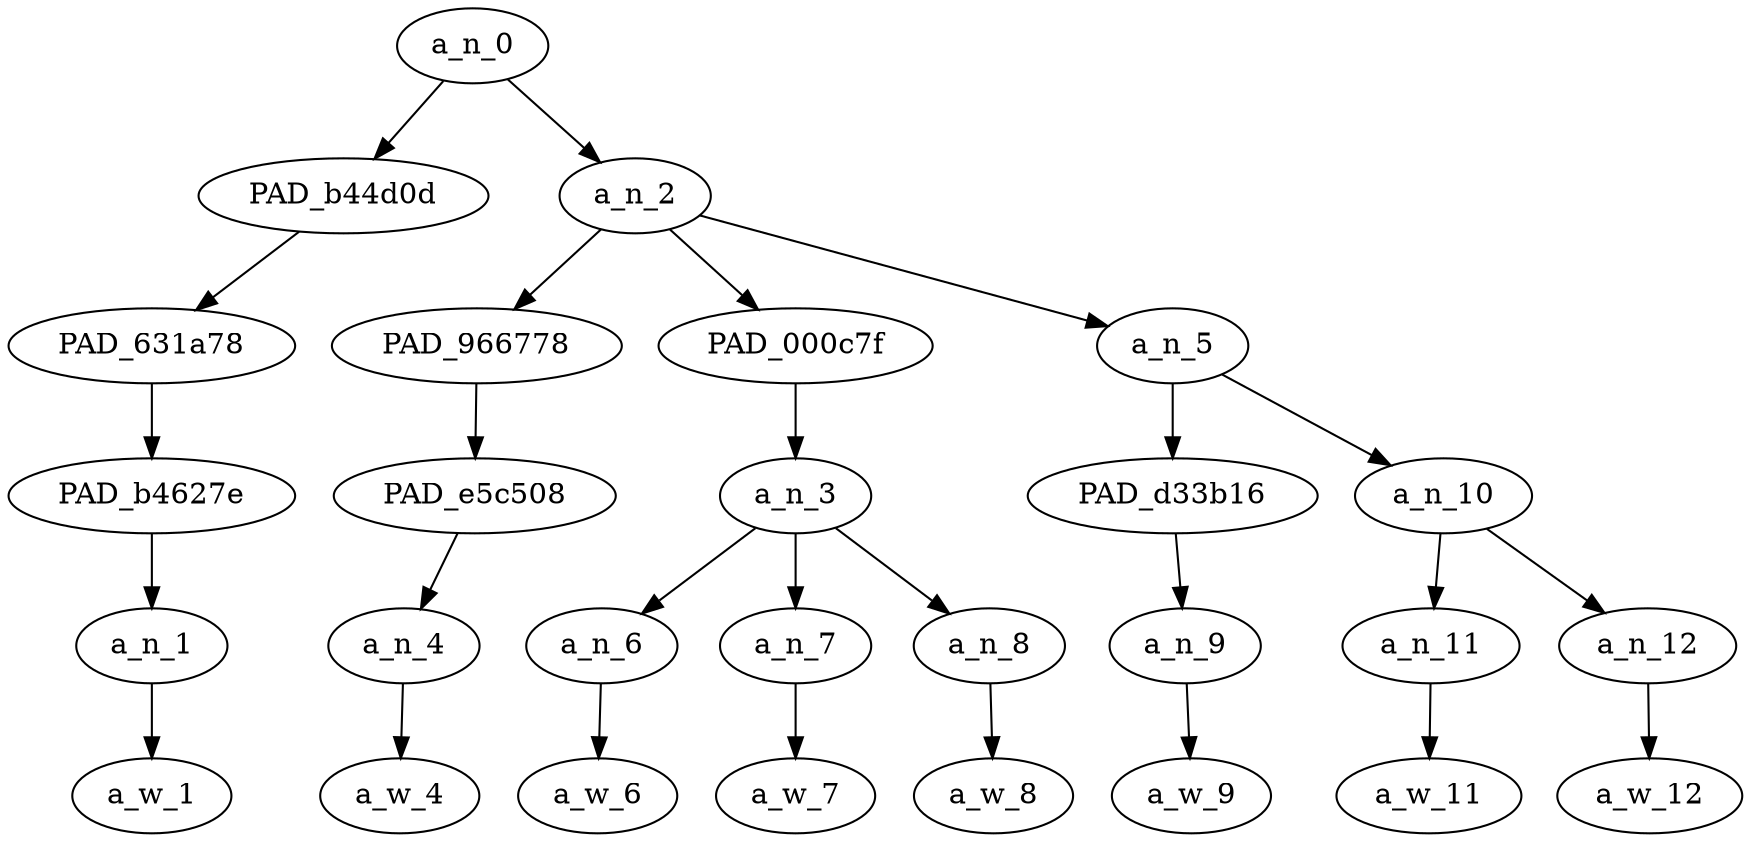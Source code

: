 strict digraph "" {
	a_n_0	[div_dir=1,
		index=0,
		level=5,
		pos="1.9583333333333333,5!",
		text_span="[0, 1, 2, 3, 4, 5, 6, 7]",
		value=0.99999998];
	PAD_b44d0d	[div_dir=1,
		index=0,
		level=4,
		pos="0.0,4!",
		text_span="[0]",
		value=0.11611367];
	a_n_0 -> PAD_b44d0d;
	a_n_2	[div_dir=1,
		index=1,
		level=4,
		pos="3.9166666666666665,4!",
		text_span="[1, 2, 3, 4, 5, 6, 7]",
		value=0.88348574];
	a_n_0 -> a_n_2;
	PAD_631a78	[div_dir=1,
		index=0,
		level=3,
		pos="0.0,3!",
		text_span="[0]",
		value=0.11611367];
	PAD_b44d0d -> PAD_631a78;
	PAD_b4627e	[div_dir=1,
		index=0,
		level=2,
		pos="0.0,2!",
		text_span="[0]",
		value=0.11611367];
	PAD_631a78 -> PAD_b4627e;
	a_n_1	[div_dir=1,
		index=0,
		level=1,
		pos="0.0,1!",
		text_span="[0]",
		value=0.11611367];
	PAD_b4627e -> a_n_1;
	a_w_1	[div_dir=0,
		index=0,
		level=0,
		pos="0,0!",
		text_span="[0]",
		value="<user>"];
	a_n_1 -> a_w_1;
	PAD_966778	[div_dir=1,
		index=2,
		level=3,
		pos="4.0,3!",
		text_span="[4]",
		value=0.08447711];
	a_n_2 -> PAD_966778;
	PAD_000c7f	[div_dir=1,
		index=1,
		level=3,
		pos="2.0,3!",
		text_span="[1, 2, 3]",
		value=0.32953880];
	a_n_2 -> PAD_000c7f;
	a_n_5	[div_dir=-1,
		index=3,
		level=3,
		pos="5.75,3!",
		text_span="[5, 6, 7]",
		value=0.46912530];
	a_n_2 -> a_n_5;
	PAD_e5c508	[div_dir=1,
		index=2,
		level=2,
		pos="4.0,2!",
		text_span="[4]",
		value=0.08447711];
	PAD_966778 -> PAD_e5c508;
	a_n_4	[div_dir=1,
		index=4,
		level=1,
		pos="4.0,1!",
		text_span="[4]",
		value=0.08447711];
	PAD_e5c508 -> a_n_4;
	a_w_4	[div_dir=0,
		index=4,
		level=0,
		pos="4,0!",
		text_span="[4]",
		value=but];
	a_n_4 -> a_w_4;
	a_n_3	[div_dir=1,
		index=1,
		level=2,
		pos="2.0,2!",
		text_span="[1, 2, 3]",
		value=0.32953880];
	PAD_000c7f -> a_n_3;
	a_n_6	[div_dir=1,
		index=1,
		level=1,
		pos="1.0,1!",
		text_span="[1]",
		value=0.08546867];
	a_n_3 -> a_n_6;
	a_n_7	[div_dir=1,
		index=2,
		level=1,
		pos="2.0,1!",
		text_span="[2]",
		value=0.11789773];
	a_n_3 -> a_n_7;
	a_n_8	[div_dir=1,
		index=3,
		level=1,
		pos="3.0,1!",
		text_span="[3]",
		value=0.12564592];
	a_n_3 -> a_n_8;
	a_w_6	[div_dir=0,
		index=1,
		level=0,
		pos="1,0!",
		text_span="[1]",
		value=it];
	a_n_6 -> a_w_6;
	a_w_7	[div_dir=0,
		index=2,
		level=0,
		pos="2,0!",
		text_span="[2]",
		value=actually];
	a_n_7 -> a_w_7;
	a_w_8	[div_dir=0,
		index=3,
		level=0,
		pos="3,0!",
		text_span="[3]",
		value=country];
	a_n_8 -> a_w_8;
	PAD_d33b16	[div_dir=-1,
		index=3,
		level=2,
		pos="5.0,2!",
		text_span="[5]",
		value=0.22739606];
	a_n_5 -> PAD_d33b16;
	a_n_10	[div_dir=-1,
		index=4,
		level=2,
		pos="6.5,2!",
		text_span="[6, 7]",
		value=0.24143980];
	a_n_5 -> a_n_10;
	a_n_9	[div_dir=-1,
		index=5,
		level=1,
		pos="5.0,1!",
		text_span="[5]",
		value=0.22739606];
	PAD_d33b16 -> a_n_9;
	a_w_9	[div_dir=0,
		index=5,
		level=0,
		pos="5,0!",
		text_span="[5]",
		value=ghetto];
	a_n_9 -> a_w_9;
	a_n_11	[div_dir=-1,
		index=6,
		level=1,
		pos="6.0,1!",
		text_span="[6]",
		value=0.15861352];
	a_n_10 -> a_n_11;
	a_n_12	[div_dir=1,
		index=7,
		level=1,
		pos="7.0,1!",
		text_span="[7]",
		value=0.08266035];
	a_n_10 -> a_n_12;
	a_w_11	[div_dir=0,
		index=6,
		level=0,
		pos="6,0!",
		text_span="[6]",
		value=stole];
	a_n_11 -> a_w_11;
	a_w_12	[div_dir=0,
		index=7,
		level=0,
		pos="7,0!",
		text_span="[7]",
		value=it1];
	a_n_12 -> a_w_12;
}
